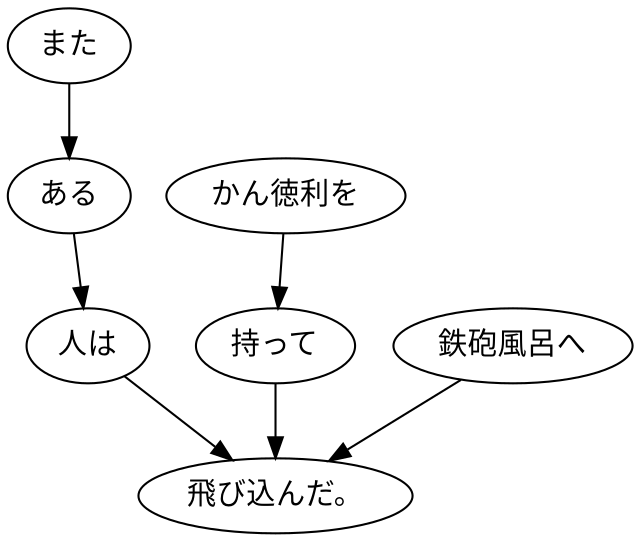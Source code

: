 digraph graph4894 {
	node0 [label="また"];
	node1 [label="ある"];
	node2 [label="人は"];
	node3 [label="かん徳利を"];
	node4 [label="持って"];
	node5 [label="鉄砲風呂へ"];
	node6 [label="飛び込んだ。"];
	node0 -> node1;
	node1 -> node2;
	node2 -> node6;
	node3 -> node4;
	node4 -> node6;
	node5 -> node6;
}
